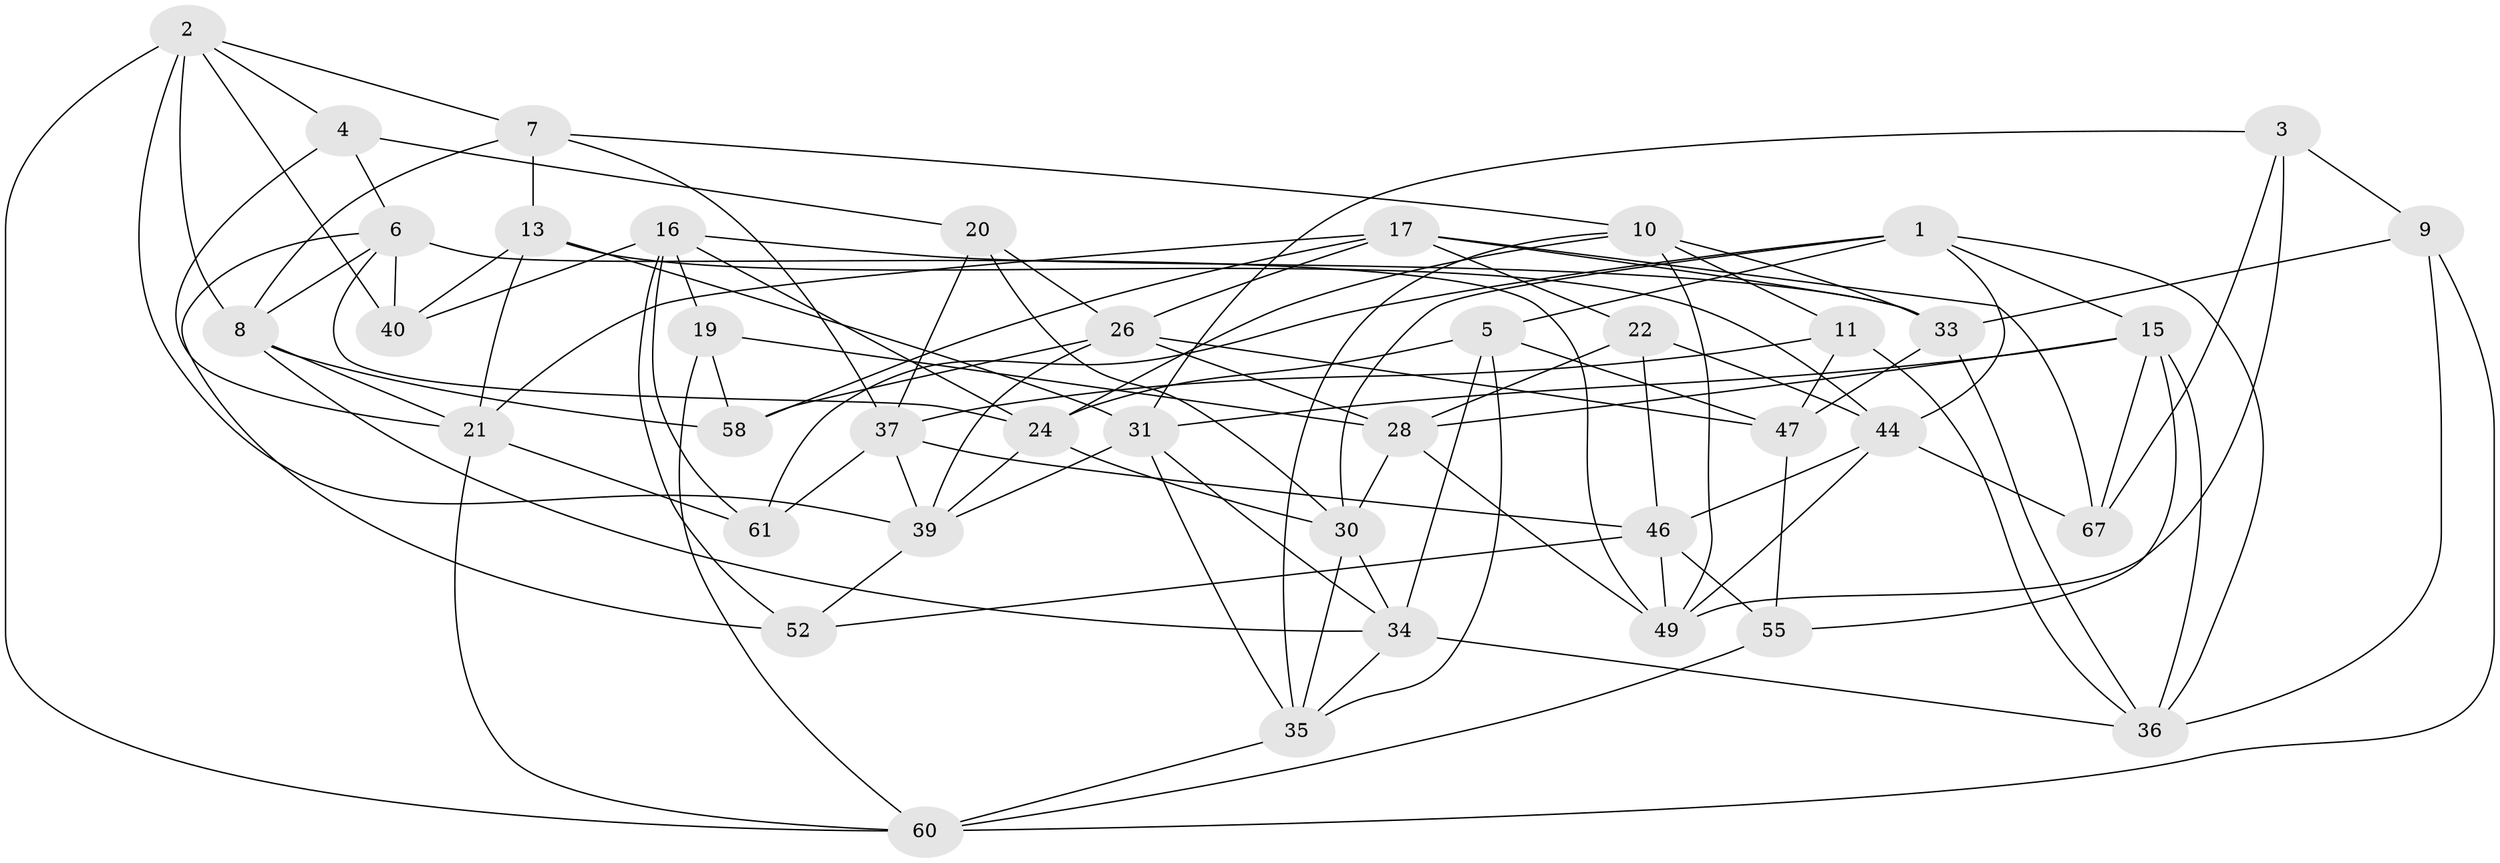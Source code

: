 // Generated by graph-tools (version 1.1) at 2025/24/03/03/25 07:24:30]
// undirected, 41 vertices, 108 edges
graph export_dot {
graph [start="1"]
  node [color=gray90,style=filled];
  1 [super="+38"];
  2 [super="+53"];
  3;
  4;
  5 [super="+23"];
  6 [super="+12"];
  7 [super="+18"];
  8 [super="+43"];
  9;
  10 [super="+14"];
  11;
  13 [super="+41"];
  15 [super="+27"];
  16 [super="+64"];
  17 [super="+29"];
  19;
  20;
  21 [super="+25"];
  22;
  24 [super="+63"];
  26 [super="+32"];
  28 [super="+69"];
  30 [super="+54"];
  31 [super="+68"];
  33 [super="+48"];
  34 [super="+42"];
  35 [super="+57"];
  36 [super="+65"];
  37 [super="+66"];
  39 [super="+50"];
  40;
  44 [super="+45"];
  46 [super="+51"];
  47 [super="+59"];
  49 [super="+56"];
  52;
  55;
  58;
  60 [super="+62"];
  61;
  67;
  1 -- 61;
  1 -- 30;
  1 -- 15;
  1 -- 44;
  1 -- 5;
  1 -- 36;
  2 -- 40;
  2 -- 60;
  2 -- 4;
  2 -- 7;
  2 -- 8;
  2 -- 39;
  3 -- 9;
  3 -- 31;
  3 -- 67;
  3 -- 49;
  4 -- 21;
  4 -- 20;
  4 -- 6;
  5 -- 47 [weight=2];
  5 -- 24;
  5 -- 34;
  5 -- 35;
  6 -- 52;
  6 -- 40;
  6 -- 8;
  6 -- 24;
  6 -- 49;
  7 -- 13 [weight=2];
  7 -- 10;
  7 -- 37;
  7 -- 8;
  8 -- 58;
  8 -- 34;
  8 -- 21;
  9 -- 36;
  9 -- 60;
  9 -- 33;
  10 -- 33;
  10 -- 49;
  10 -- 24;
  10 -- 35;
  10 -- 11;
  11 -- 36;
  11 -- 47;
  11 -- 37;
  13 -- 31;
  13 -- 40;
  13 -- 44;
  13 -- 21;
  15 -- 36;
  15 -- 31;
  15 -- 55;
  15 -- 67;
  15 -- 28;
  16 -- 61;
  16 -- 33;
  16 -- 40;
  16 -- 24;
  16 -- 19;
  16 -- 52;
  17 -- 58;
  17 -- 22;
  17 -- 26;
  17 -- 67;
  17 -- 21;
  17 -- 33;
  19 -- 28;
  19 -- 58;
  19 -- 60;
  20 -- 26;
  20 -- 30;
  20 -- 37;
  21 -- 60;
  21 -- 61;
  22 -- 46;
  22 -- 28;
  22 -- 44;
  24 -- 39;
  24 -- 30;
  26 -- 39;
  26 -- 28;
  26 -- 58;
  26 -- 47;
  28 -- 49;
  28 -- 30;
  30 -- 34;
  30 -- 35;
  31 -- 35;
  31 -- 34;
  31 -- 39;
  33 -- 47;
  33 -- 36;
  34 -- 35;
  34 -- 36;
  35 -- 60;
  37 -- 61;
  37 -- 46;
  37 -- 39;
  39 -- 52;
  44 -- 46;
  44 -- 49;
  44 -- 67;
  46 -- 52;
  46 -- 55;
  46 -- 49;
  47 -- 55;
  55 -- 60;
}
